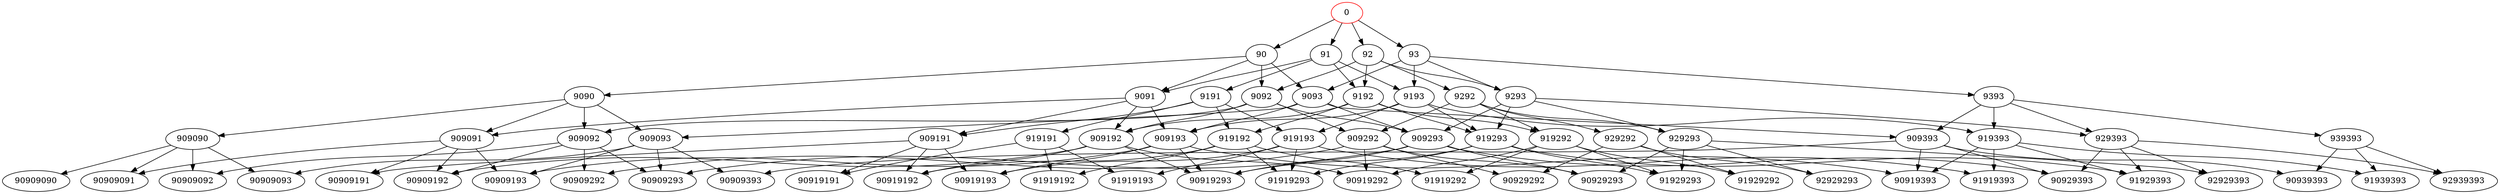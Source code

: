 digraph {
0[color=blue];
0 -> 90;
0 -> 91;
0 -> 92;
0 -> 93;
90 -> 9090;
90 -> 9091;
90 -> 9092;
90 -> 9093;
91 -> 9091;
91 -> 9191;
91 -> 9192;
91 -> 9193;
92 -> 9092;
92 -> 9192;
92 -> 9292;
92 -> 9293;
93 -> 9093;
93 -> 9193;
93 -> 9293;
93 -> 9393;
9090 -> 909090;
9090 -> 909091;
9090 -> 909092;
9090 -> 909093;
9091 -> 909091;
9091 -> 909191;
9091 -> 909192;
9091 -> 909193;
9092 -> 909092;
9092 -> 909192;
9092 -> 909292;
9092 -> 909293;
9093 -> 909093;
9093 -> 909193;
9093 -> 909293;
9093 -> 909393;
9191 -> 909191;
9191 -> 919191;
9191 -> 919192;
9191 -> 919193;
9192 -> 909192;
9192 -> 919192;
9192 -> 919292;
9192 -> 919293;
9193 -> 909193;
9193 -> 919193;
9193 -> 919293;
9193 -> 919393;
9292 -> 909292;
9292 -> 919292;
9292 -> 929292;
9292 -> 929293;
9293 -> 909293;
9293 -> 919293;
9293 -> 929293;
9293 -> 929393;
9393 -> 909393;
9393 -> 919393;
9393 -> 929393;
9393 -> 939393;
909090 -> 90909090;
909090 -> 90909091;
909090 -> 90909092;
909090 -> 90909093;
909091 -> 90909091;
909091 -> 90909191;
909091 -> 90909192;
909091 -> 90909193;
909092 -> 90909092;
909092 -> 90909192;
909092 -> 90909292;
909092 -> 90909293;
909093 -> 90909093;
909093 -> 90909193;
909093 -> 90909293;
909093 -> 90909393;
909191 -> 90909191;
909191 -> 90919191;
909191 -> 90919192;
909191 -> 90919193;
909192 -> 90909192;
909192 -> 90919192;
909192 -> 90919292;
909192 -> 90919293;
909193 -> 90909193;
909193 -> 90919193;
909193 -> 90919293;
909193 -> 90919393;
909292 -> 90909292;
909292 -> 90919292;
909292 -> 90929292;
909292 -> 90929293;
909293 -> 90909293;
909293 -> 90919293;
909293 -> 90929293;
909293 -> 90929393;
909393 -> 90909393;
909393 -> 90919393;
909393 -> 90929393;
909393 -> 90939393;
919191 -> 90919191;
919191 -> 91919192;
919191 -> 91919193;
919192 -> 90919192;
919192 -> 91919192;
919192 -> 91919292;
919192 -> 91919293;
919193 -> 90919193;
919193 -> 91919193;
919193 -> 91919293;
919193 -> 91919393;
919292 -> 90919292;
919292 -> 91919292;
919292 -> 91929292;
919292 -> 91929293;
919293 -> 90919293;
919293 -> 91919293;
919293 -> 91929293;
919293 -> 91929393;
919393 -> 90919393;
919393 -> 91919393;
919393 -> 91929393;
919393 -> 91939393;
929292 -> 90929292;
929292 -> 91929292;
929292 -> 92929293;
929293 -> 90929293;
929293 -> 91929293;
929293 -> 92929293;
929293 -> 92929393;
929393 -> 90929393;
929393 -> 91929393;
929393 -> 92929393;
929393 -> 92939393;
939393 -> 90939393;
939393 -> 91939393;
939393 -> 92939393;
0[color=red];
}
